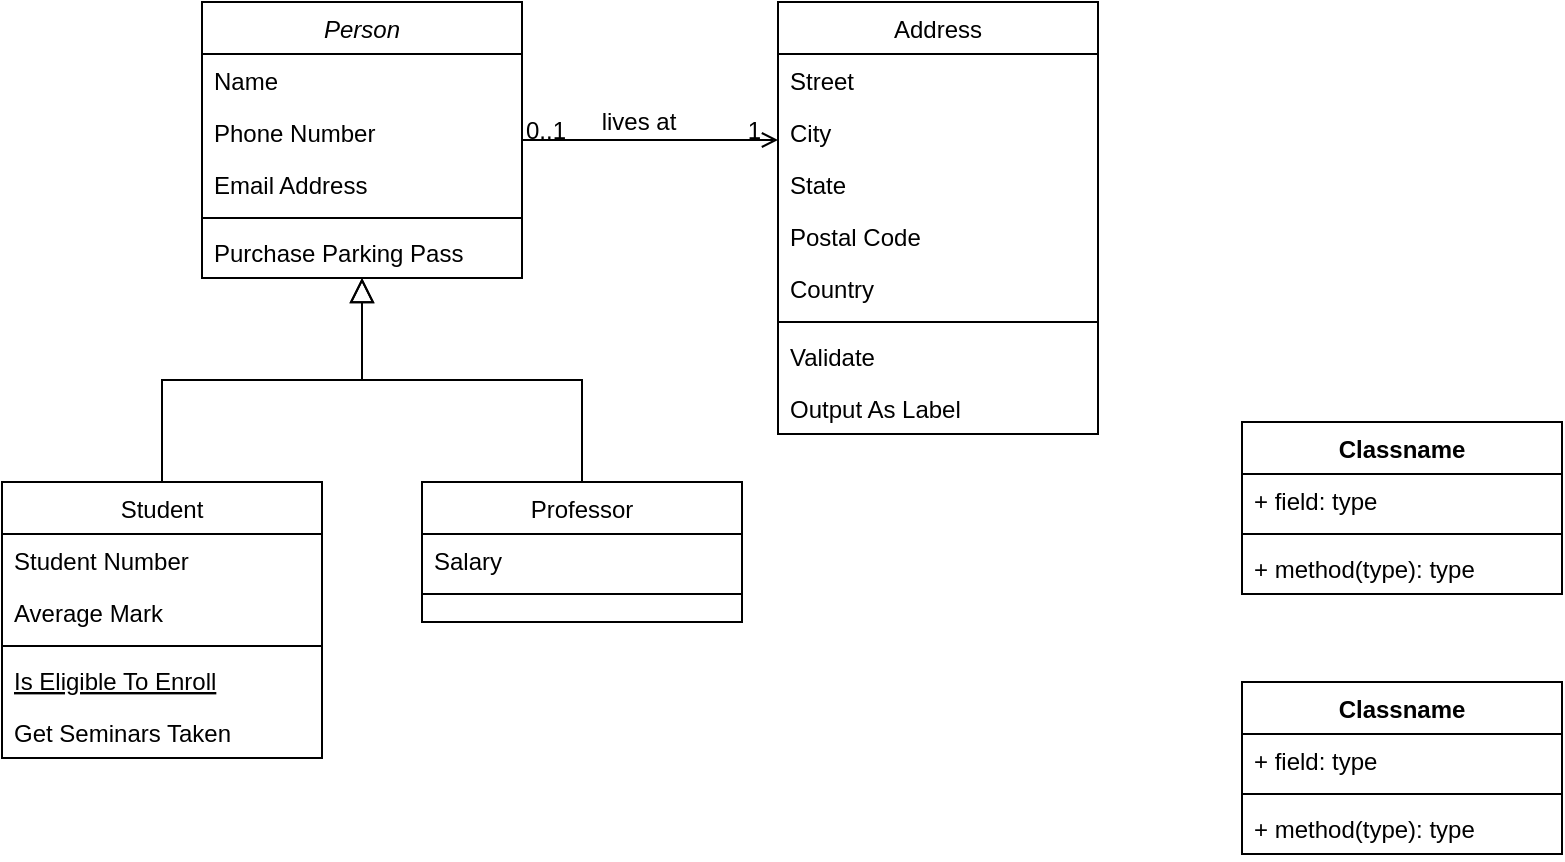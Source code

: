 <mxfile version="21.3.4" type="github">
  <diagram name="Page-1" id="13e1069c-82ec-6db2-03f1-153e76fe0fe0">
    <mxGraphModel dx="954" dy="552" grid="1" gridSize="10" guides="1" tooltips="1" connect="1" arrows="1" fold="1" page="1" pageScale="1" pageWidth="1100" pageHeight="850" background="none" math="0" shadow="0">
      <root>
        <mxCell id="0" />
        <mxCell id="1" parent="0" />
        <mxCell id="2zeuLS3NNm6lrcodeA-V-12" value="Person" style="swimlane;fontStyle=2;align=center;verticalAlign=top;childLayout=stackLayout;horizontal=1;startSize=26;horizontalStack=0;resizeParent=1;resizeLast=0;collapsible=1;marginBottom=0;rounded=0;shadow=0;strokeWidth=1;" vertex="1" parent="1">
          <mxGeometry x="120" y="110" width="160" height="138" as="geometry">
            <mxRectangle x="230" y="140" width="160" height="26" as="alternateBounds" />
          </mxGeometry>
        </mxCell>
        <mxCell id="2zeuLS3NNm6lrcodeA-V-13" value="Name" style="text;align=left;verticalAlign=top;spacingLeft=4;spacingRight=4;overflow=hidden;rotatable=0;points=[[0,0.5],[1,0.5]];portConstraint=eastwest;" vertex="1" parent="2zeuLS3NNm6lrcodeA-V-12">
          <mxGeometry y="26" width="160" height="26" as="geometry" />
        </mxCell>
        <mxCell id="2zeuLS3NNm6lrcodeA-V-14" value="Phone Number" style="text;align=left;verticalAlign=top;spacingLeft=4;spacingRight=4;overflow=hidden;rotatable=0;points=[[0,0.5],[1,0.5]];portConstraint=eastwest;rounded=0;shadow=0;html=0;" vertex="1" parent="2zeuLS3NNm6lrcodeA-V-12">
          <mxGeometry y="52" width="160" height="26" as="geometry" />
        </mxCell>
        <mxCell id="2zeuLS3NNm6lrcodeA-V-15" value="Email Address" style="text;align=left;verticalAlign=top;spacingLeft=4;spacingRight=4;overflow=hidden;rotatable=0;points=[[0,0.5],[1,0.5]];portConstraint=eastwest;rounded=0;shadow=0;html=0;" vertex="1" parent="2zeuLS3NNm6lrcodeA-V-12">
          <mxGeometry y="78" width="160" height="26" as="geometry" />
        </mxCell>
        <mxCell id="2zeuLS3NNm6lrcodeA-V-16" value="" style="line;html=1;strokeWidth=1;align=left;verticalAlign=middle;spacingTop=-1;spacingLeft=3;spacingRight=3;rotatable=0;labelPosition=right;points=[];portConstraint=eastwest;" vertex="1" parent="2zeuLS3NNm6lrcodeA-V-12">
          <mxGeometry y="104" width="160" height="8" as="geometry" />
        </mxCell>
        <mxCell id="2zeuLS3NNm6lrcodeA-V-17" value="Purchase Parking Pass" style="text;align=left;verticalAlign=top;spacingLeft=4;spacingRight=4;overflow=hidden;rotatable=0;points=[[0,0.5],[1,0.5]];portConstraint=eastwest;" vertex="1" parent="2zeuLS3NNm6lrcodeA-V-12">
          <mxGeometry y="112" width="160" height="26" as="geometry" />
        </mxCell>
        <mxCell id="2zeuLS3NNm6lrcodeA-V-18" value="Student" style="swimlane;fontStyle=0;align=center;verticalAlign=top;childLayout=stackLayout;horizontal=1;startSize=26;horizontalStack=0;resizeParent=1;resizeLast=0;collapsible=1;marginBottom=0;rounded=0;shadow=0;strokeWidth=1;" vertex="1" parent="1">
          <mxGeometry x="20" y="350" width="160" height="138" as="geometry">
            <mxRectangle x="130" y="380" width="160" height="26" as="alternateBounds" />
          </mxGeometry>
        </mxCell>
        <mxCell id="2zeuLS3NNm6lrcodeA-V-19" value="Student Number" style="text;align=left;verticalAlign=top;spacingLeft=4;spacingRight=4;overflow=hidden;rotatable=0;points=[[0,0.5],[1,0.5]];portConstraint=eastwest;" vertex="1" parent="2zeuLS3NNm6lrcodeA-V-18">
          <mxGeometry y="26" width="160" height="26" as="geometry" />
        </mxCell>
        <mxCell id="2zeuLS3NNm6lrcodeA-V-20" value="Average Mark" style="text;align=left;verticalAlign=top;spacingLeft=4;spacingRight=4;overflow=hidden;rotatable=0;points=[[0,0.5],[1,0.5]];portConstraint=eastwest;rounded=0;shadow=0;html=0;" vertex="1" parent="2zeuLS3NNm6lrcodeA-V-18">
          <mxGeometry y="52" width="160" height="26" as="geometry" />
        </mxCell>
        <mxCell id="2zeuLS3NNm6lrcodeA-V-21" value="" style="line;html=1;strokeWidth=1;align=left;verticalAlign=middle;spacingTop=-1;spacingLeft=3;spacingRight=3;rotatable=0;labelPosition=right;points=[];portConstraint=eastwest;" vertex="1" parent="2zeuLS3NNm6lrcodeA-V-18">
          <mxGeometry y="78" width="160" height="8" as="geometry" />
        </mxCell>
        <mxCell id="2zeuLS3NNm6lrcodeA-V-22" value="Is Eligible To Enroll" style="text;align=left;verticalAlign=top;spacingLeft=4;spacingRight=4;overflow=hidden;rotatable=0;points=[[0,0.5],[1,0.5]];portConstraint=eastwest;fontStyle=4" vertex="1" parent="2zeuLS3NNm6lrcodeA-V-18">
          <mxGeometry y="86" width="160" height="26" as="geometry" />
        </mxCell>
        <mxCell id="2zeuLS3NNm6lrcodeA-V-23" value="Get Seminars Taken" style="text;align=left;verticalAlign=top;spacingLeft=4;spacingRight=4;overflow=hidden;rotatable=0;points=[[0,0.5],[1,0.5]];portConstraint=eastwest;" vertex="1" parent="2zeuLS3NNm6lrcodeA-V-18">
          <mxGeometry y="112" width="160" height="26" as="geometry" />
        </mxCell>
        <mxCell id="2zeuLS3NNm6lrcodeA-V-24" value="" style="endArrow=block;endSize=10;endFill=0;shadow=0;strokeWidth=1;rounded=0;edgeStyle=elbowEdgeStyle;elbow=vertical;" edge="1" parent="1" source="2zeuLS3NNm6lrcodeA-V-18" target="2zeuLS3NNm6lrcodeA-V-12">
          <mxGeometry width="160" relative="1" as="geometry">
            <mxPoint x="100" y="193" as="sourcePoint" />
            <mxPoint x="100" y="193" as="targetPoint" />
          </mxGeometry>
        </mxCell>
        <mxCell id="2zeuLS3NNm6lrcodeA-V-25" value="Professor" style="swimlane;fontStyle=0;align=center;verticalAlign=top;childLayout=stackLayout;horizontal=1;startSize=26;horizontalStack=0;resizeParent=1;resizeLast=0;collapsible=1;marginBottom=0;rounded=0;shadow=0;strokeWidth=1;" vertex="1" parent="1">
          <mxGeometry x="230" y="350" width="160" height="70" as="geometry">
            <mxRectangle x="340" y="380" width="170" height="26" as="alternateBounds" />
          </mxGeometry>
        </mxCell>
        <mxCell id="2zeuLS3NNm6lrcodeA-V-26" value="Salary" style="text;align=left;verticalAlign=top;spacingLeft=4;spacingRight=4;overflow=hidden;rotatable=0;points=[[0,0.5],[1,0.5]];portConstraint=eastwest;" vertex="1" parent="2zeuLS3NNm6lrcodeA-V-25">
          <mxGeometry y="26" width="160" height="26" as="geometry" />
        </mxCell>
        <mxCell id="2zeuLS3NNm6lrcodeA-V-27" value="" style="line;html=1;strokeWidth=1;align=left;verticalAlign=middle;spacingTop=-1;spacingLeft=3;spacingRight=3;rotatable=0;labelPosition=right;points=[];portConstraint=eastwest;" vertex="1" parent="2zeuLS3NNm6lrcodeA-V-25">
          <mxGeometry y="52" width="160" height="8" as="geometry" />
        </mxCell>
        <mxCell id="2zeuLS3NNm6lrcodeA-V-28" value="" style="endArrow=block;endSize=10;endFill=0;shadow=0;strokeWidth=1;rounded=0;edgeStyle=elbowEdgeStyle;elbow=vertical;" edge="1" parent="1" source="2zeuLS3NNm6lrcodeA-V-25" target="2zeuLS3NNm6lrcodeA-V-12">
          <mxGeometry width="160" relative="1" as="geometry">
            <mxPoint x="110" y="363" as="sourcePoint" />
            <mxPoint x="210" y="261" as="targetPoint" />
          </mxGeometry>
        </mxCell>
        <mxCell id="2zeuLS3NNm6lrcodeA-V-29" value="Address" style="swimlane;fontStyle=0;align=center;verticalAlign=top;childLayout=stackLayout;horizontal=1;startSize=26;horizontalStack=0;resizeParent=1;resizeLast=0;collapsible=1;marginBottom=0;rounded=0;shadow=0;strokeWidth=1;" vertex="1" parent="1">
          <mxGeometry x="408" y="110" width="160" height="216" as="geometry">
            <mxRectangle x="550" y="140" width="160" height="26" as="alternateBounds" />
          </mxGeometry>
        </mxCell>
        <mxCell id="2zeuLS3NNm6lrcodeA-V-30" value="Street" style="text;align=left;verticalAlign=top;spacingLeft=4;spacingRight=4;overflow=hidden;rotatable=0;points=[[0,0.5],[1,0.5]];portConstraint=eastwest;" vertex="1" parent="2zeuLS3NNm6lrcodeA-V-29">
          <mxGeometry y="26" width="160" height="26" as="geometry" />
        </mxCell>
        <mxCell id="2zeuLS3NNm6lrcodeA-V-31" value="City" style="text;align=left;verticalAlign=top;spacingLeft=4;spacingRight=4;overflow=hidden;rotatable=0;points=[[0,0.5],[1,0.5]];portConstraint=eastwest;rounded=0;shadow=0;html=0;" vertex="1" parent="2zeuLS3NNm6lrcodeA-V-29">
          <mxGeometry y="52" width="160" height="26" as="geometry" />
        </mxCell>
        <mxCell id="2zeuLS3NNm6lrcodeA-V-32" value="State" style="text;align=left;verticalAlign=top;spacingLeft=4;spacingRight=4;overflow=hidden;rotatable=0;points=[[0,0.5],[1,0.5]];portConstraint=eastwest;rounded=0;shadow=0;html=0;" vertex="1" parent="2zeuLS3NNm6lrcodeA-V-29">
          <mxGeometry y="78" width="160" height="26" as="geometry" />
        </mxCell>
        <mxCell id="2zeuLS3NNm6lrcodeA-V-33" value="Postal Code" style="text;align=left;verticalAlign=top;spacingLeft=4;spacingRight=4;overflow=hidden;rotatable=0;points=[[0,0.5],[1,0.5]];portConstraint=eastwest;rounded=0;shadow=0;html=0;" vertex="1" parent="2zeuLS3NNm6lrcodeA-V-29">
          <mxGeometry y="104" width="160" height="26" as="geometry" />
        </mxCell>
        <mxCell id="2zeuLS3NNm6lrcodeA-V-34" value="Country" style="text;align=left;verticalAlign=top;spacingLeft=4;spacingRight=4;overflow=hidden;rotatable=0;points=[[0,0.5],[1,0.5]];portConstraint=eastwest;rounded=0;shadow=0;html=0;" vertex="1" parent="2zeuLS3NNm6lrcodeA-V-29">
          <mxGeometry y="130" width="160" height="26" as="geometry" />
        </mxCell>
        <mxCell id="2zeuLS3NNm6lrcodeA-V-35" value="" style="line;html=1;strokeWidth=1;align=left;verticalAlign=middle;spacingTop=-1;spacingLeft=3;spacingRight=3;rotatable=0;labelPosition=right;points=[];portConstraint=eastwest;" vertex="1" parent="2zeuLS3NNm6lrcodeA-V-29">
          <mxGeometry y="156" width="160" height="8" as="geometry" />
        </mxCell>
        <mxCell id="2zeuLS3NNm6lrcodeA-V-36" value="Validate" style="text;align=left;verticalAlign=top;spacingLeft=4;spacingRight=4;overflow=hidden;rotatable=0;points=[[0,0.5],[1,0.5]];portConstraint=eastwest;" vertex="1" parent="2zeuLS3NNm6lrcodeA-V-29">
          <mxGeometry y="164" width="160" height="26" as="geometry" />
        </mxCell>
        <mxCell id="2zeuLS3NNm6lrcodeA-V-37" value="Output As Label" style="text;align=left;verticalAlign=top;spacingLeft=4;spacingRight=4;overflow=hidden;rotatable=0;points=[[0,0.5],[1,0.5]];portConstraint=eastwest;" vertex="1" parent="2zeuLS3NNm6lrcodeA-V-29">
          <mxGeometry y="190" width="160" height="26" as="geometry" />
        </mxCell>
        <mxCell id="2zeuLS3NNm6lrcodeA-V-38" value="" style="endArrow=open;shadow=0;strokeWidth=1;rounded=0;endFill=1;edgeStyle=elbowEdgeStyle;elbow=vertical;" edge="1" parent="1" source="2zeuLS3NNm6lrcodeA-V-12" target="2zeuLS3NNm6lrcodeA-V-29">
          <mxGeometry x="0.5" y="41" relative="1" as="geometry">
            <mxPoint x="280" y="182" as="sourcePoint" />
            <mxPoint x="440" y="182" as="targetPoint" />
            <mxPoint x="-40" y="32" as="offset" />
          </mxGeometry>
        </mxCell>
        <mxCell id="2zeuLS3NNm6lrcodeA-V-39" value="0..1" style="resizable=0;align=left;verticalAlign=bottom;labelBackgroundColor=none;fontSize=12;" connectable="0" vertex="1" parent="2zeuLS3NNm6lrcodeA-V-38">
          <mxGeometry x="-1" relative="1" as="geometry">
            <mxPoint y="4" as="offset" />
          </mxGeometry>
        </mxCell>
        <mxCell id="2zeuLS3NNm6lrcodeA-V-40" value="1" style="resizable=0;align=right;verticalAlign=bottom;labelBackgroundColor=none;fontSize=12;" connectable="0" vertex="1" parent="2zeuLS3NNm6lrcodeA-V-38">
          <mxGeometry x="1" relative="1" as="geometry">
            <mxPoint x="-7" y="4" as="offset" />
          </mxGeometry>
        </mxCell>
        <mxCell id="2zeuLS3NNm6lrcodeA-V-41" value="lives at" style="text;html=1;resizable=0;points=[];;align=center;verticalAlign=middle;labelBackgroundColor=none;rounded=0;shadow=0;strokeWidth=1;fontSize=12;" vertex="1" connectable="0" parent="2zeuLS3NNm6lrcodeA-V-38">
          <mxGeometry x="0.5" y="49" relative="1" as="geometry">
            <mxPoint x="-38" y="40" as="offset" />
          </mxGeometry>
        </mxCell>
        <mxCell id="2zeuLS3NNm6lrcodeA-V-42" value="Classname" style="swimlane;fontStyle=1;align=center;verticalAlign=top;childLayout=stackLayout;horizontal=1;startSize=26;horizontalStack=0;resizeParent=1;resizeParentMax=0;resizeLast=0;collapsible=1;marginBottom=0;whiteSpace=wrap;html=1;" vertex="1" parent="1">
          <mxGeometry x="640" y="450" width="160" height="86" as="geometry" />
        </mxCell>
        <mxCell id="2zeuLS3NNm6lrcodeA-V-43" value="+ field: type" style="text;strokeColor=none;fillColor=none;align=left;verticalAlign=top;spacingLeft=4;spacingRight=4;overflow=hidden;rotatable=0;points=[[0,0.5],[1,0.5]];portConstraint=eastwest;whiteSpace=wrap;html=1;" vertex="1" parent="2zeuLS3NNm6lrcodeA-V-42">
          <mxGeometry y="26" width="160" height="26" as="geometry" />
        </mxCell>
        <mxCell id="2zeuLS3NNm6lrcodeA-V-44" value="" style="line;strokeWidth=1;fillColor=none;align=left;verticalAlign=middle;spacingTop=-1;spacingLeft=3;spacingRight=3;rotatable=0;labelPosition=right;points=[];portConstraint=eastwest;strokeColor=inherit;" vertex="1" parent="2zeuLS3NNm6lrcodeA-V-42">
          <mxGeometry y="52" width="160" height="8" as="geometry" />
        </mxCell>
        <mxCell id="2zeuLS3NNm6lrcodeA-V-45" value="+ method(type): type" style="text;strokeColor=none;fillColor=none;align=left;verticalAlign=top;spacingLeft=4;spacingRight=4;overflow=hidden;rotatable=0;points=[[0,0.5],[1,0.5]];portConstraint=eastwest;whiteSpace=wrap;html=1;" vertex="1" parent="2zeuLS3NNm6lrcodeA-V-42">
          <mxGeometry y="60" width="160" height="26" as="geometry" />
        </mxCell>
        <mxCell id="2zeuLS3NNm6lrcodeA-V-46" value="Classname" style="swimlane;fontStyle=1;align=center;verticalAlign=top;childLayout=stackLayout;horizontal=1;startSize=26;horizontalStack=0;resizeParent=1;resizeParentMax=0;resizeLast=0;collapsible=1;marginBottom=0;whiteSpace=wrap;html=1;" vertex="1" parent="1">
          <mxGeometry x="640" y="320" width="160" height="86" as="geometry" />
        </mxCell>
        <mxCell id="2zeuLS3NNm6lrcodeA-V-47" value="+ field: type" style="text;strokeColor=none;fillColor=none;align=left;verticalAlign=top;spacingLeft=4;spacingRight=4;overflow=hidden;rotatable=0;points=[[0,0.5],[1,0.5]];portConstraint=eastwest;whiteSpace=wrap;html=1;" vertex="1" parent="2zeuLS3NNm6lrcodeA-V-46">
          <mxGeometry y="26" width="160" height="26" as="geometry" />
        </mxCell>
        <mxCell id="2zeuLS3NNm6lrcodeA-V-48" value="" style="line;strokeWidth=1;fillColor=none;align=left;verticalAlign=middle;spacingTop=-1;spacingLeft=3;spacingRight=3;rotatable=0;labelPosition=right;points=[];portConstraint=eastwest;strokeColor=inherit;" vertex="1" parent="2zeuLS3NNm6lrcodeA-V-46">
          <mxGeometry y="52" width="160" height="8" as="geometry" />
        </mxCell>
        <mxCell id="2zeuLS3NNm6lrcodeA-V-49" value="+ method(type): type" style="text;strokeColor=none;fillColor=none;align=left;verticalAlign=top;spacingLeft=4;spacingRight=4;overflow=hidden;rotatable=0;points=[[0,0.5],[1,0.5]];portConstraint=eastwest;whiteSpace=wrap;html=1;" vertex="1" parent="2zeuLS3NNm6lrcodeA-V-46">
          <mxGeometry y="60" width="160" height="26" as="geometry" />
        </mxCell>
      </root>
    </mxGraphModel>
  </diagram>
</mxfile>
